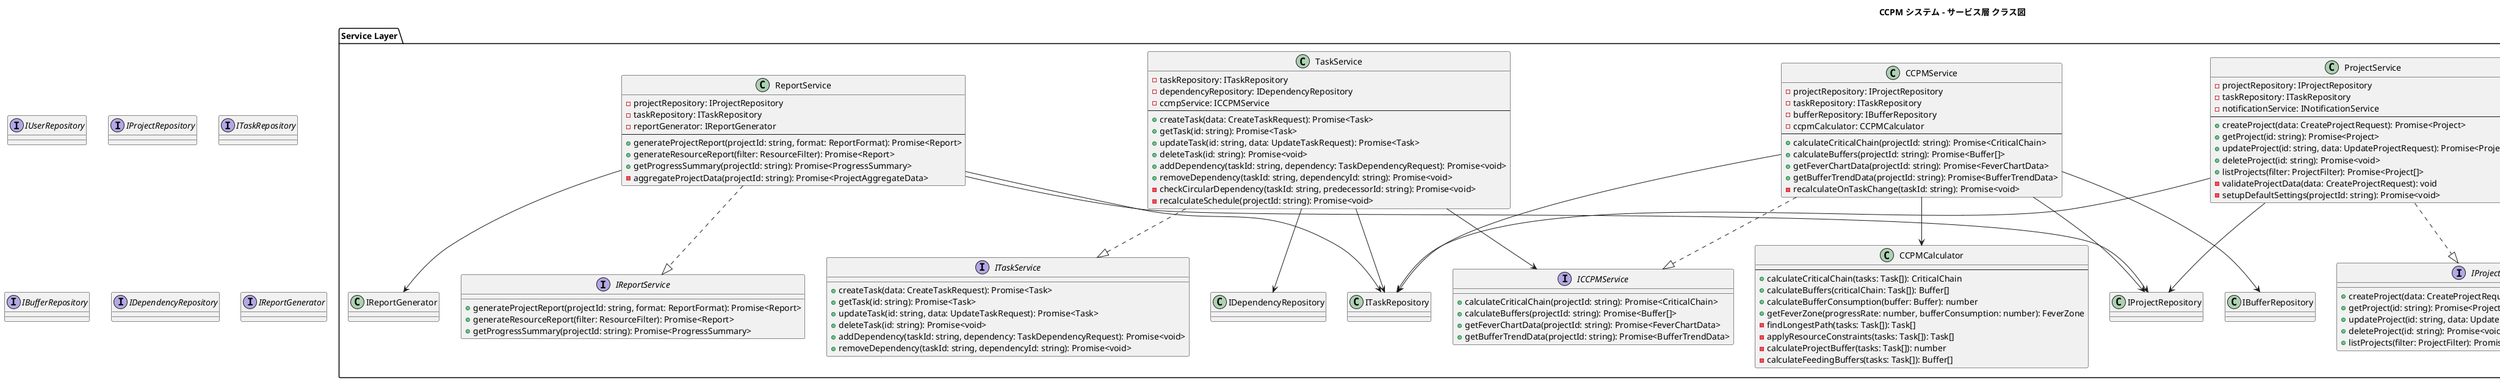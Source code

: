 @startuml Service Layer Class Diagram
title CCPM システム - サービス層 クラス図

package "Service Layer" {
    interface IAuthService {
        + login(userId: string, password: string): Promise<AuthResult>
        + logout(token: string): Promise<void>
        + refreshToken(refreshToken: string): Promise<TokenPair>
        + validateToken(token: string): Promise<User>
    }

    class AuthService {
        - userRepository: IUserRepository
        - jwtService: IJwtService
        - passwordService: IPasswordService
        --
        + login(userId: string, password: string): Promise<AuthResult>
        + logout(token: string): Promise<void>
        + refreshToken(refreshToken: string): Promise<TokenPair>
        + validateToken(token: string): Promise<User>
        - generateTokens(user: User): TokenPair
        - verifyPassword(password: string, hash: string): boolean
    }

    interface IProjectService {
        + createProject(data: CreateProjectRequest): Promise<Project>
        + getProject(id: string): Promise<Project>
        + updateProject(id: string, data: UpdateProjectRequest): Promise<Project>
        + deleteProject(id: string): Promise<void>
        + listProjects(filter: ProjectFilter): Promise<Project[]>
    }

    class ProjectService {
        - projectRepository: IProjectRepository
        - taskRepository: ITaskRepository
        - notificationService: INotificationService
        --
        + createProject(data: CreateProjectRequest): Promise<Project>
        + getProject(id: string): Promise<Project>
        + updateProject(id: string, data: UpdateProjectRequest): Promise<Project>
        + deleteProject(id: string): Promise<void>
        + listProjects(filter: ProjectFilter): Promise<Project[]>
        - validateProjectData(data: CreateProjectRequest): void
        - setupDefaultSettings(projectId: string): Promise<void>
    }

    interface ICCPMService {
        + calculateCriticalChain(projectId: string): Promise<CriticalChain>
        + calculateBuffers(projectId: string): Promise<Buffer[]>
        + getFeverChartData(projectId: string): Promise<FeverChartData>
        + getBufferTrendData(projectId: string): Promise<BufferTrendData>
    }

    class CCPMService {
        - projectRepository: IProjectRepository
        - taskRepository: ITaskRepository
        - bufferRepository: IBufferRepository
        - ccpmCalculator: CCPMCalculator
        --
        + calculateCriticalChain(projectId: string): Promise<CriticalChain>
        + calculateBuffers(projectId: string): Promise<Buffer[]>
        + getFeverChartData(projectId: string): Promise<FeverChartData>
        + getBufferTrendData(projectId: string): Promise<BufferTrendData>
        - recalculateOnTaskChange(taskId: string): Promise<void>
    }

    class CCPMCalculator {
        --
        + calculateCriticalChain(tasks: Task[]): CriticalChain
        + calculateBuffers(criticalChain: Task[]): Buffer[]
        + calculateBufferConsumption(buffer: Buffer): number
        + getFeverZone(progressRate: number, bufferConsumption: number): FeverZone
        - findLongestPath(tasks: Task[]): Task[]
        - applyResourceConstraints(tasks: Task[]): Task[]
        - calculateProjectBuffer(tasks: Task[]): number
        - calculateFeedingBuffers(tasks: Task[]): Buffer[]
    }

    interface ITaskService {
        + createTask(data: CreateTaskRequest): Promise<Task>
        + getTask(id: string): Promise<Task>
        + updateTask(id: string, data: UpdateTaskRequest): Promise<Task>
        + deleteTask(id: string): Promise<void>
        + addDependency(taskId: string, dependency: TaskDependencyRequest): Promise<void>
        + removeDependency(taskId: string, dependencyId: string): Promise<void>
    }

    class TaskService {
        - taskRepository: ITaskRepository
        - dependencyRepository: IDependencyRepository
        - ccmpService: ICCPMService
        --
        + createTask(data: CreateTaskRequest): Promise<Task>
        + getTask(id: string): Promise<Task>
        + updateTask(id: string, data: UpdateTaskRequest): Promise<Task>
        + deleteTask(id: string): Promise<void>
        + addDependency(taskId: string, dependency: TaskDependencyRequest): Promise<void>
        + removeDependency(taskId: string, dependencyId: string): Promise<void>
        - checkCircularDependency(taskId: string, predecessorId: string): Promise<void>
        - recalculateSchedule(projectId: string): Promise<void>
    }

    interface IReportService {
        + generateProjectReport(projectId: string, format: ReportFormat): Promise<Report>
        + generateResourceReport(filter: ResourceFilter): Promise<Report>
        + getProgressSummary(projectId: string): Promise<ProgressSummary>
    }

    class ReportService {
        - projectRepository: IProjectRepository
        - taskRepository: ITaskRepository
        - reportGenerator: IReportGenerator
        --
        + generateProjectReport(projectId: string, format: ReportFormat): Promise<Report>
        + generateResourceReport(filter: ResourceFilter): Promise<Report>
        + getProgressSummary(projectId: string): Promise<ProgressSummary>
        - aggregateProjectData(projectId: string): Promise<ProjectAggregateData>
    }

    ' Utility Services
    interface INotificationService {
        + sendNotification(notification: Notification): Promise<void>
        + subscribeToProject(userId: string, projectId: string): Promise<void>
    }

    interface IJwtService {
        + generateToken(payload: any, expiresIn: string): string
        + verifyToken(token: string): any
    }

    interface IPasswordService {
        + hashPassword(password: string): Promise<string>
        + comparePassword(password: string, hash: string): Promise<boolean>
    }

    ' Service implementations implement interfaces
    AuthService ..|> IAuthService
    ProjectService ..|> IProjectService
    CCPMService ..|> ICCPMService
    TaskService ..|> ITaskService
    ReportService ..|> IReportService

    ' Service dependencies
    AuthService --> IUserRepository
    AuthService --> IJwtService
    AuthService --> IPasswordService
    
    ProjectService --> IProjectRepository
    ProjectService --> ITaskRepository
    ProjectService --> INotificationService
    
    CCPMService --> IProjectRepository
    CCPMService --> ITaskRepository
    CCPMService --> IBufferRepository
    CCPMService --> CCPMCalculator
    
    TaskService --> ITaskRepository
    TaskService --> IDependencyRepository
    TaskService --> ICCPMService
    
    ReportService --> IProjectRepository
    ReportService --> ITaskRepository
    ReportService --> IReportGenerator
}

' Repository Interfaces (referenced)
interface IUserRepository
interface IProjectRepository
interface ITaskRepository
interface IBufferRepository
interface IDependencyRepository
interface IReportGenerator

@enduml
